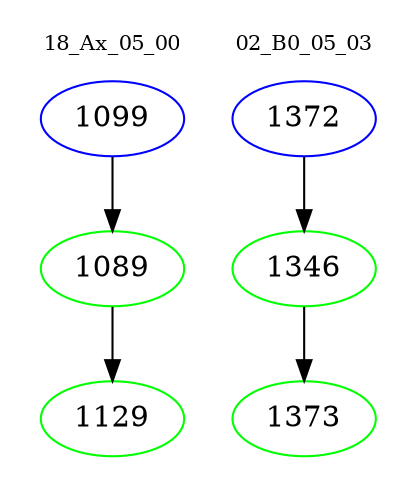 digraph{
subgraph cluster_0 {
color = white
label = "18_Ax_05_00";
fontsize=10;
T0_1099 [label="1099", color="blue"]
T0_1099 -> T0_1089 [color="black"]
T0_1089 [label="1089", color="green"]
T0_1089 -> T0_1129 [color="black"]
T0_1129 [label="1129", color="green"]
}
subgraph cluster_1 {
color = white
label = "02_B0_05_03";
fontsize=10;
T1_1372 [label="1372", color="blue"]
T1_1372 -> T1_1346 [color="black"]
T1_1346 [label="1346", color="green"]
T1_1346 -> T1_1373 [color="black"]
T1_1373 [label="1373", color="green"]
}
}
